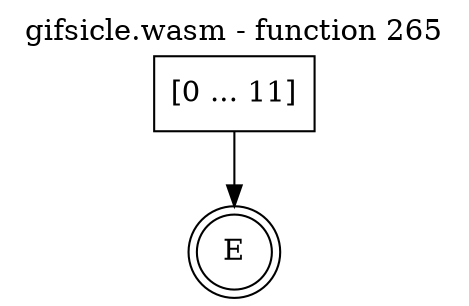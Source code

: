 digraph finite_state_machine {
    label = "gifsicle.wasm - function 265"
    labelloc =  t
    labelfontsize = 16
    labelfontcolor = black
    labelfontname = "Helvetica"
    node [shape = doublecircle]; E ;
    node [shape = box];
    node [shape=box, color=black, style=solid] 0[label="[0 ... 11]"]
    0 -> E;
}

